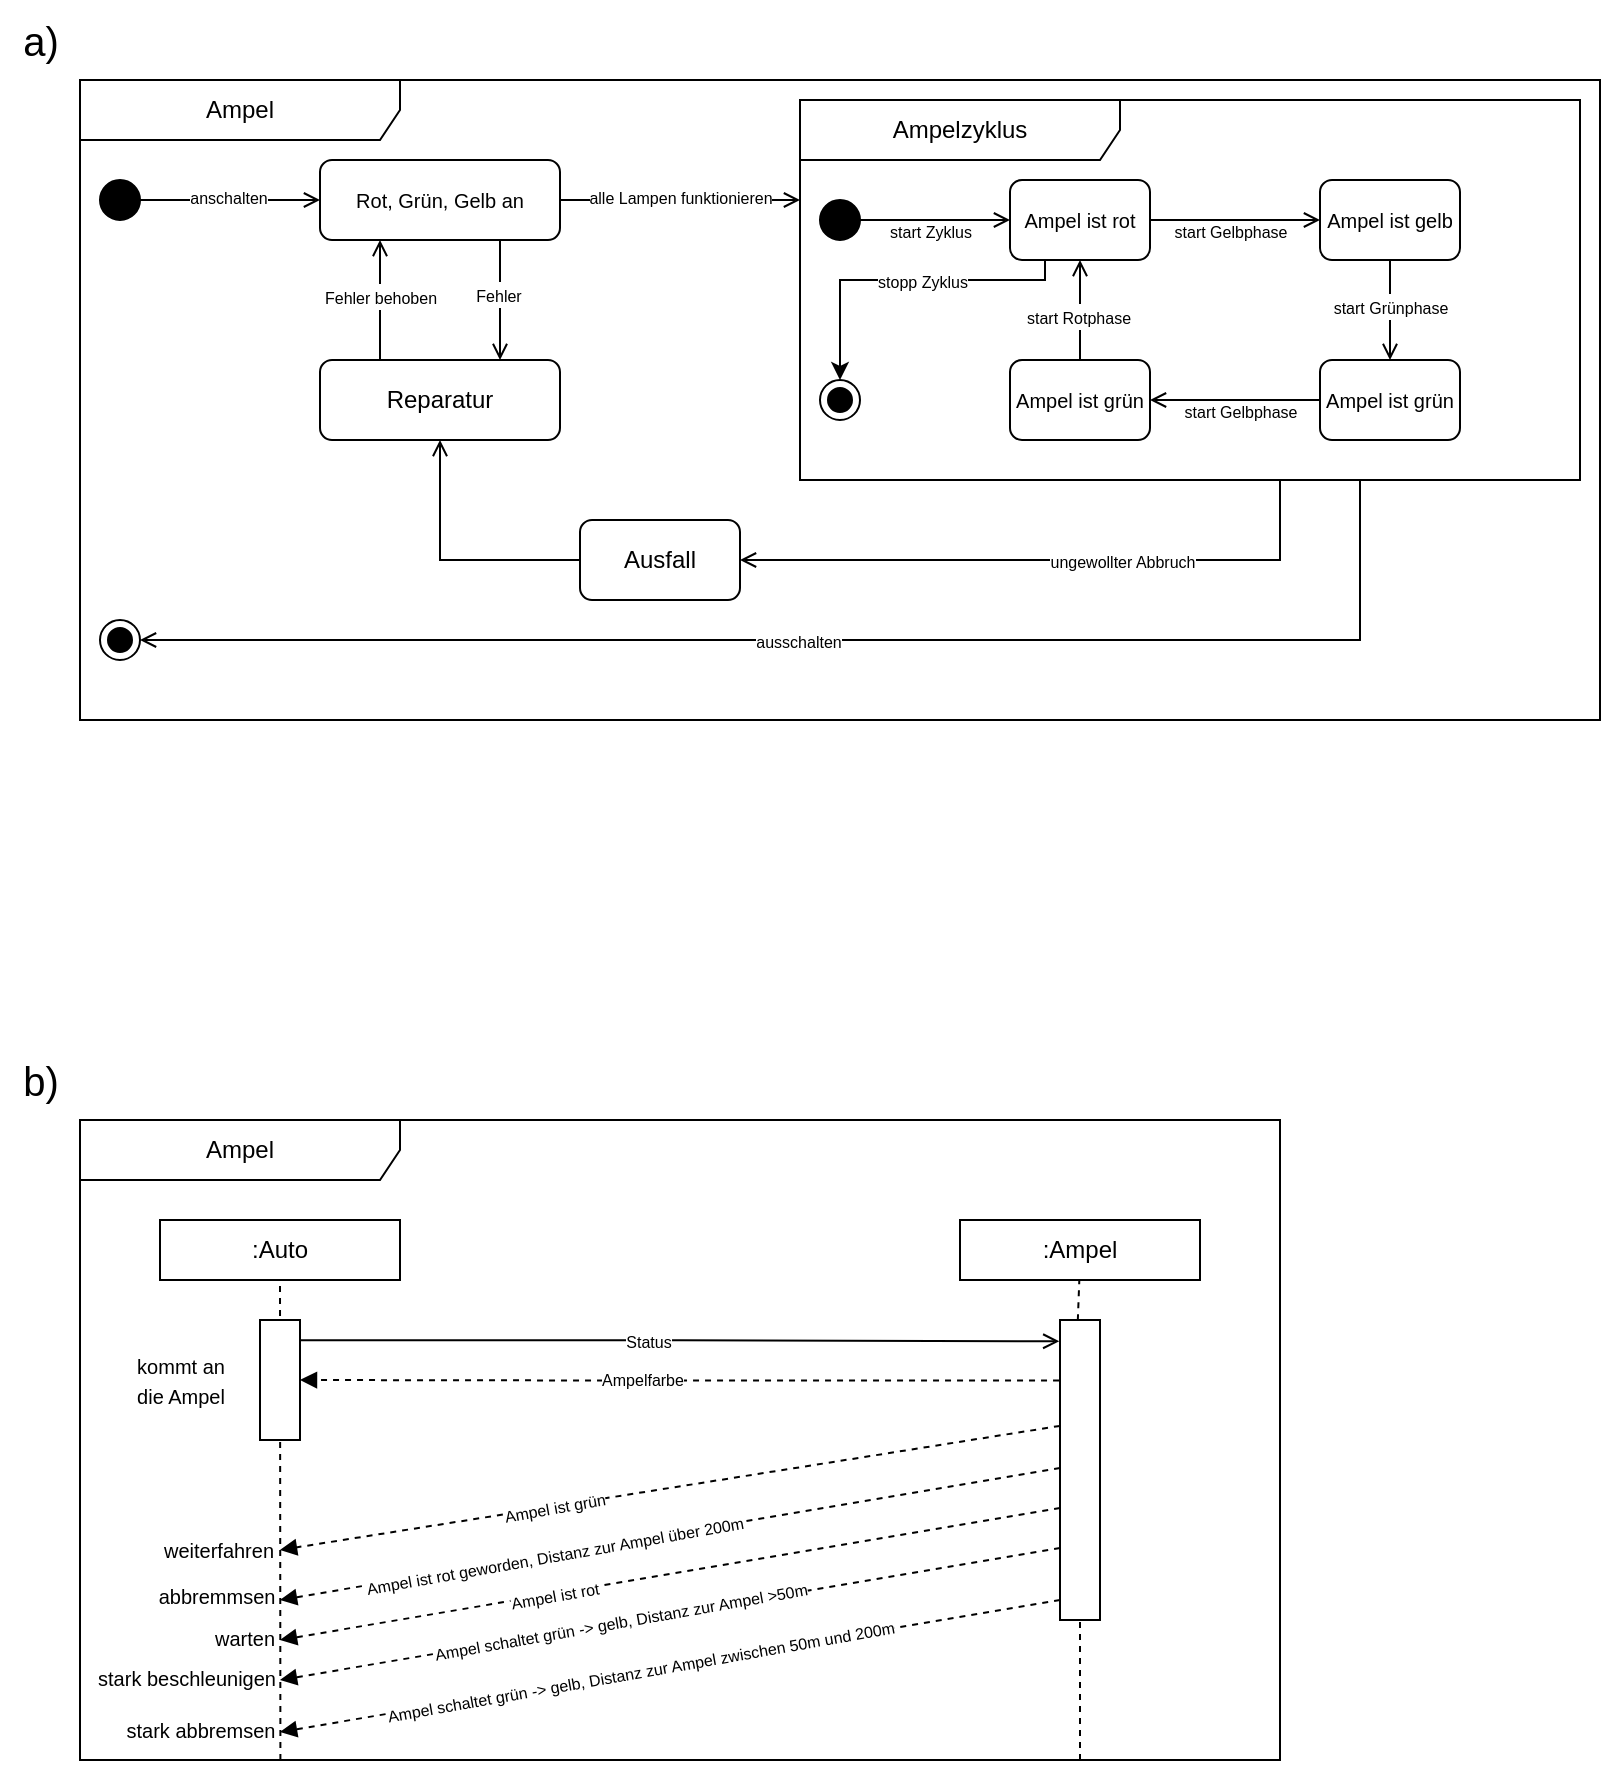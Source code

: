 <mxfile version="23.1.5" type="github">
  <diagram name="Seite-1" id="wIRSmF9mO9mYcYjR1PRm">
    <mxGraphModel dx="818" dy="443" grid="1" gridSize="10" guides="1" tooltips="1" connect="1" arrows="1" fold="1" page="1" pageScale="1" pageWidth="827" pageHeight="1169" math="0" shadow="0">
      <root>
        <mxCell id="0" />
        <mxCell id="1" parent="0" />
        <mxCell id="CwV0MnyVdzncbr3xT1BF-3" value="&lt;font style=&quot;font-size: 20px;&quot;&gt;a)&lt;/font&gt;" style="text;html=1;align=center;verticalAlign=middle;resizable=0;points=[];autosize=1;strokeColor=none;fillColor=none;" vertex="1" parent="1">
          <mxGeometry y="40" width="40" height="40" as="geometry" />
        </mxCell>
        <mxCell id="CwV0MnyVdzncbr3xT1BF-4" value="&lt;font style=&quot;font-size: 20px;&quot;&gt;b)&lt;/font&gt;" style="text;html=1;align=center;verticalAlign=middle;resizable=0;points=[];autosize=1;strokeColor=none;fillColor=none;" vertex="1" parent="1">
          <mxGeometry y="560" width="40" height="40" as="geometry" />
        </mxCell>
        <mxCell id="CwV0MnyVdzncbr3xT1BF-5" value="Ampel" style="shape=umlFrame;whiteSpace=wrap;html=1;pointerEvents=0;recursiveResize=0;container=1;collapsible=0;width=160;" vertex="1" parent="1">
          <mxGeometry x="40" y="80" width="760" height="320" as="geometry" />
        </mxCell>
        <mxCell id="CwV0MnyVdzncbr3xT1BF-8" style="edgeStyle=orthogonalEdgeStyle;rounded=0;orthogonalLoop=1;jettySize=auto;html=1;entryX=0;entryY=0.5;entryDx=0;entryDy=0;endArrow=open;endFill=0;" edge="1" parent="CwV0MnyVdzncbr3xT1BF-5" source="CwV0MnyVdzncbr3xT1BF-6" target="CwV0MnyVdzncbr3xT1BF-7">
          <mxGeometry relative="1" as="geometry" />
        </mxCell>
        <mxCell id="CwV0MnyVdzncbr3xT1BF-9" value="&lt;font style=&quot;font-size: 8px;&quot;&gt;anschalten&lt;/font&gt;" style="edgeLabel;html=1;align=center;verticalAlign=middle;resizable=0;points=[];" vertex="1" connectable="0" parent="CwV0MnyVdzncbr3xT1BF-8">
          <mxGeometry x="0.416" relative="1" as="geometry">
            <mxPoint x="-20" y="-2" as="offset" />
          </mxGeometry>
        </mxCell>
        <mxCell id="CwV0MnyVdzncbr3xT1BF-6" value="" style="ellipse;fillColor=strokeColor;html=1;" vertex="1" parent="CwV0MnyVdzncbr3xT1BF-5">
          <mxGeometry x="10" y="50" width="20" height="20" as="geometry" />
        </mxCell>
        <mxCell id="CwV0MnyVdzncbr3xT1BF-11" style="edgeStyle=orthogonalEdgeStyle;rounded=0;orthogonalLoop=1;jettySize=auto;html=1;exitX=0.75;exitY=1;exitDx=0;exitDy=0;entryX=0.75;entryY=0;entryDx=0;entryDy=0;endArrow=open;endFill=0;" edge="1" parent="CwV0MnyVdzncbr3xT1BF-5" source="CwV0MnyVdzncbr3xT1BF-7" target="CwV0MnyVdzncbr3xT1BF-10">
          <mxGeometry relative="1" as="geometry" />
        </mxCell>
        <mxCell id="CwV0MnyVdzncbr3xT1BF-12" value="&lt;font style=&quot;font-size: 8px;&quot;&gt;Fehler&lt;/font&gt;" style="edgeLabel;html=1;align=center;verticalAlign=middle;resizable=0;points=[];" vertex="1" connectable="0" parent="CwV0MnyVdzncbr3xT1BF-11">
          <mxGeometry x="-0.111" y="-1" relative="1" as="geometry">
            <mxPoint as="offset" />
          </mxGeometry>
        </mxCell>
        <mxCell id="CwV0MnyVdzncbr3xT1BF-15" style="edgeStyle=orthogonalEdgeStyle;rounded=0;orthogonalLoop=1;jettySize=auto;html=1;entryX=0;entryY=0.5;entryDx=0;entryDy=0;endArrow=open;endFill=0;" edge="1" parent="CwV0MnyVdzncbr3xT1BF-5" source="CwV0MnyVdzncbr3xT1BF-7">
          <mxGeometry relative="1" as="geometry">
            <mxPoint x="360" y="60" as="targetPoint" />
          </mxGeometry>
        </mxCell>
        <mxCell id="CwV0MnyVdzncbr3xT1BF-16" value="&lt;font style=&quot;font-size: 8px;&quot;&gt;alle Lampen funktionieren&lt;/font&gt;" style="edgeLabel;html=1;align=center;verticalAlign=middle;resizable=0;points=[];" vertex="1" connectable="0" parent="CwV0MnyVdzncbr3xT1BF-15">
          <mxGeometry x="-0.014" y="2" relative="1" as="geometry">
            <mxPoint as="offset" />
          </mxGeometry>
        </mxCell>
        <mxCell id="CwV0MnyVdzncbr3xT1BF-7" value="&lt;font style=&quot;font-size: 10px;&quot;&gt;Rot, Grün, Gelb an&lt;/font&gt;" style="rounded=1;whiteSpace=wrap;html=1;" vertex="1" parent="CwV0MnyVdzncbr3xT1BF-5">
          <mxGeometry x="120" y="40" width="120" height="40" as="geometry" />
        </mxCell>
        <mxCell id="CwV0MnyVdzncbr3xT1BF-13" style="edgeStyle=orthogonalEdgeStyle;rounded=0;orthogonalLoop=1;jettySize=auto;html=1;exitX=0.25;exitY=0;exitDx=0;exitDy=0;entryX=0.25;entryY=1;entryDx=0;entryDy=0;endArrow=open;endFill=0;" edge="1" parent="CwV0MnyVdzncbr3xT1BF-5" source="CwV0MnyVdzncbr3xT1BF-10" target="CwV0MnyVdzncbr3xT1BF-7">
          <mxGeometry relative="1" as="geometry" />
        </mxCell>
        <mxCell id="CwV0MnyVdzncbr3xT1BF-45" value="&lt;font style=&quot;font-size: 8px;&quot;&gt;Fehler behoben&lt;/font&gt;" style="edgeLabel;html=1;align=center;verticalAlign=middle;resizable=0;points=[];" vertex="1" connectable="0" parent="CwV0MnyVdzncbr3xT1BF-13">
          <mxGeometry x="0.068" relative="1" as="geometry">
            <mxPoint as="offset" />
          </mxGeometry>
        </mxCell>
        <mxCell id="CwV0MnyVdzncbr3xT1BF-10" value="Reparatur" style="rounded=1;whiteSpace=wrap;html=1;" vertex="1" parent="CwV0MnyVdzncbr3xT1BF-5">
          <mxGeometry x="120" y="140" width="120" height="40" as="geometry" />
        </mxCell>
        <mxCell id="CwV0MnyVdzncbr3xT1BF-39" style="edgeStyle=orthogonalEdgeStyle;rounded=0;orthogonalLoop=1;jettySize=auto;html=1;entryX=1;entryY=0.5;entryDx=0;entryDy=0;endArrow=open;endFill=0;" edge="1" parent="CwV0MnyVdzncbr3xT1BF-5" source="CwV0MnyVdzncbr3xT1BF-18" target="CwV0MnyVdzncbr3xT1BF-38">
          <mxGeometry relative="1" as="geometry">
            <Array as="points">
              <mxPoint x="640" y="280" />
              <mxPoint x="30" y="280" />
            </Array>
          </mxGeometry>
        </mxCell>
        <mxCell id="CwV0MnyVdzncbr3xT1BF-40" value="&lt;font style=&quot;font-size: 8px;&quot;&gt;ausschalten&lt;/font&gt;" style="edgeLabel;html=1;align=center;verticalAlign=middle;resizable=0;points=[];" vertex="1" connectable="0" parent="CwV0MnyVdzncbr3xT1BF-39">
          <mxGeometry x="0.048" relative="1" as="geometry">
            <mxPoint as="offset" />
          </mxGeometry>
        </mxCell>
        <mxCell id="CwV0MnyVdzncbr3xT1BF-42" style="edgeStyle=orthogonalEdgeStyle;rounded=0;orthogonalLoop=1;jettySize=auto;html=1;entryX=1;entryY=0.5;entryDx=0;entryDy=0;endArrow=open;endFill=0;" edge="1" parent="CwV0MnyVdzncbr3xT1BF-5" source="CwV0MnyVdzncbr3xT1BF-18" target="CwV0MnyVdzncbr3xT1BF-41">
          <mxGeometry relative="1" as="geometry">
            <Array as="points">
              <mxPoint x="600" y="240" />
            </Array>
          </mxGeometry>
        </mxCell>
        <mxCell id="CwV0MnyVdzncbr3xT1BF-43" value="&lt;font style=&quot;font-size: 8px;&quot;&gt;ungewollter Abbruch&lt;/font&gt;" style="edgeLabel;html=1;align=center;verticalAlign=middle;resizable=0;points=[];" vertex="1" connectable="0" parent="CwV0MnyVdzncbr3xT1BF-42">
          <mxGeometry x="-0.436" y="-2" relative="1" as="geometry">
            <mxPoint x="-32" y="2" as="offset" />
          </mxGeometry>
        </mxCell>
        <mxCell id="CwV0MnyVdzncbr3xT1BF-18" value="Ampelzyklus" style="shape=umlFrame;whiteSpace=wrap;html=1;pointerEvents=0;recursiveResize=0;container=1;collapsible=0;width=160;" vertex="1" parent="CwV0MnyVdzncbr3xT1BF-5">
          <mxGeometry x="360" y="10" width="390" height="190" as="geometry" />
        </mxCell>
        <mxCell id="CwV0MnyVdzncbr3xT1BF-21" style="edgeStyle=orthogonalEdgeStyle;rounded=0;orthogonalLoop=1;jettySize=auto;html=1;entryX=0;entryY=0.5;entryDx=0;entryDy=0;endArrow=open;endFill=0;" edge="1" parent="CwV0MnyVdzncbr3xT1BF-18" source="CwV0MnyVdzncbr3xT1BF-19" target="CwV0MnyVdzncbr3xT1BF-20">
          <mxGeometry relative="1" as="geometry" />
        </mxCell>
        <mxCell id="CwV0MnyVdzncbr3xT1BF-19" value="" style="ellipse;fillColor=strokeColor;html=1;" vertex="1" parent="CwV0MnyVdzncbr3xT1BF-18">
          <mxGeometry x="10" y="50" width="20" height="20" as="geometry" />
        </mxCell>
        <mxCell id="CwV0MnyVdzncbr3xT1BF-24" style="edgeStyle=orthogonalEdgeStyle;rounded=0;orthogonalLoop=1;jettySize=auto;html=1;entryX=0;entryY=0.5;entryDx=0;entryDy=0;endArrow=open;endFill=0;" edge="1" parent="CwV0MnyVdzncbr3xT1BF-18" source="CwV0MnyVdzncbr3xT1BF-20" target="CwV0MnyVdzncbr3xT1BF-23">
          <mxGeometry relative="1" as="geometry" />
        </mxCell>
        <mxCell id="CwV0MnyVdzncbr3xT1BF-20" value="&lt;font style=&quot;font-size: 10px;&quot;&gt;Ampel ist rot&lt;/font&gt;" style="rounded=1;whiteSpace=wrap;html=1;" vertex="1" parent="CwV0MnyVdzncbr3xT1BF-18">
          <mxGeometry x="105" y="40" width="70" height="40" as="geometry" />
        </mxCell>
        <mxCell id="CwV0MnyVdzncbr3xT1BF-27" style="edgeStyle=orthogonalEdgeStyle;rounded=0;orthogonalLoop=1;jettySize=auto;html=1;entryX=0.5;entryY=0;entryDx=0;entryDy=0;endArrow=open;endFill=0;" edge="1" parent="CwV0MnyVdzncbr3xT1BF-18" source="CwV0MnyVdzncbr3xT1BF-23" target="CwV0MnyVdzncbr3xT1BF-26">
          <mxGeometry relative="1" as="geometry" />
        </mxCell>
        <mxCell id="CwV0MnyVdzncbr3xT1BF-32" value="&lt;font style=&quot;font-size: 8px;&quot;&gt;start Grünphase&lt;/font&gt;" style="edgeLabel;html=1;align=center;verticalAlign=middle;resizable=0;points=[];" vertex="1" connectable="0" parent="CwV0MnyVdzncbr3xT1BF-27">
          <mxGeometry x="-0.1" relative="1" as="geometry">
            <mxPoint as="offset" />
          </mxGeometry>
        </mxCell>
        <mxCell id="CwV0MnyVdzncbr3xT1BF-23" value="&lt;font style=&quot;font-size: 10px;&quot;&gt;Ampel ist gelb&lt;/font&gt;" style="rounded=1;whiteSpace=wrap;html=1;" vertex="1" parent="CwV0MnyVdzncbr3xT1BF-18">
          <mxGeometry x="260" y="40" width="70" height="40" as="geometry" />
        </mxCell>
        <mxCell id="CwV0MnyVdzncbr3xT1BF-25" value="&lt;font style=&quot;font-size: 8px;&quot;&gt;start Gelbphase&lt;/font&gt;" style="text;html=1;align=center;verticalAlign=middle;resizable=0;points=[];autosize=1;strokeColor=none;fillColor=none;" vertex="1" parent="CwV0MnyVdzncbr3xT1BF-18">
          <mxGeometry x="175" y="50" width="80" height="30" as="geometry" />
        </mxCell>
        <mxCell id="CwV0MnyVdzncbr3xT1BF-22" value="&lt;font style=&quot;font-size: 8px;&quot;&gt;start Zyklus&lt;/font&gt;" style="text;html=1;align=center;verticalAlign=middle;resizable=0;points=[];autosize=1;strokeColor=none;fillColor=none;" vertex="1" parent="CwV0MnyVdzncbr3xT1BF-18">
          <mxGeometry x="35" y="50" width="60" height="30" as="geometry" />
        </mxCell>
        <mxCell id="CwV0MnyVdzncbr3xT1BF-30" style="edgeStyle=orthogonalEdgeStyle;rounded=0;orthogonalLoop=1;jettySize=auto;html=1;entryX=1;entryY=0.5;entryDx=0;entryDy=0;endArrow=open;endFill=0;" edge="1" parent="CwV0MnyVdzncbr3xT1BF-18" source="CwV0MnyVdzncbr3xT1BF-26" target="CwV0MnyVdzncbr3xT1BF-29">
          <mxGeometry relative="1" as="geometry" />
        </mxCell>
        <mxCell id="CwV0MnyVdzncbr3xT1BF-26" value="&lt;font style=&quot;font-size: 10px;&quot;&gt;Ampel ist grün&lt;/font&gt;" style="rounded=1;whiteSpace=wrap;html=1;" vertex="1" parent="CwV0MnyVdzncbr3xT1BF-18">
          <mxGeometry x="260" y="130" width="70" height="40" as="geometry" />
        </mxCell>
        <mxCell id="CwV0MnyVdzncbr3xT1BF-31" style="edgeStyle=orthogonalEdgeStyle;rounded=0;orthogonalLoop=1;jettySize=auto;html=1;entryX=0.5;entryY=1;entryDx=0;entryDy=0;endArrow=open;endFill=0;" edge="1" parent="CwV0MnyVdzncbr3xT1BF-18" source="CwV0MnyVdzncbr3xT1BF-29" target="CwV0MnyVdzncbr3xT1BF-20">
          <mxGeometry relative="1" as="geometry" />
        </mxCell>
        <mxCell id="CwV0MnyVdzncbr3xT1BF-34" value="&lt;font style=&quot;font-size: 8px;&quot;&gt;start Rotphase&lt;/font&gt;" style="edgeLabel;html=1;align=center;verticalAlign=middle;resizable=0;points=[];" vertex="1" connectable="0" parent="CwV0MnyVdzncbr3xT1BF-31">
          <mxGeometry x="-0.1" y="1" relative="1" as="geometry">
            <mxPoint as="offset" />
          </mxGeometry>
        </mxCell>
        <mxCell id="CwV0MnyVdzncbr3xT1BF-36" style="edgeStyle=orthogonalEdgeStyle;rounded=0;orthogonalLoop=1;jettySize=auto;html=1;entryX=0.5;entryY=0;entryDx=0;entryDy=0;exitX=0.25;exitY=1;exitDx=0;exitDy=0;" edge="1" parent="CwV0MnyVdzncbr3xT1BF-18" source="CwV0MnyVdzncbr3xT1BF-20" target="CwV0MnyVdzncbr3xT1BF-35">
          <mxGeometry relative="1" as="geometry">
            <Array as="points">
              <mxPoint x="123" y="90" />
              <mxPoint x="20" y="90" />
            </Array>
          </mxGeometry>
        </mxCell>
        <mxCell id="CwV0MnyVdzncbr3xT1BF-37" value="&lt;font style=&quot;font-size: 8px;&quot;&gt;stopp Zyklus&lt;/font&gt;" style="edgeLabel;html=1;align=center;verticalAlign=middle;resizable=0;points=[];" vertex="1" connectable="0" parent="CwV0MnyVdzncbr3xT1BF-36">
          <mxGeometry x="-0.121" relative="1" as="geometry">
            <mxPoint as="offset" />
          </mxGeometry>
        </mxCell>
        <mxCell id="CwV0MnyVdzncbr3xT1BF-29" value="&lt;font style=&quot;font-size: 10px;&quot;&gt;Ampel ist grün&lt;/font&gt;" style="rounded=1;whiteSpace=wrap;html=1;" vertex="1" parent="CwV0MnyVdzncbr3xT1BF-18">
          <mxGeometry x="105" y="130" width="70" height="40" as="geometry" />
        </mxCell>
        <mxCell id="CwV0MnyVdzncbr3xT1BF-33" value="&lt;span style=&quot;font-size: 8px;&quot;&gt;start Gelbphase&lt;/span&gt;" style="text;html=1;align=center;verticalAlign=middle;resizable=0;points=[];autosize=1;strokeColor=none;fillColor=none;" vertex="1" parent="CwV0MnyVdzncbr3xT1BF-18">
          <mxGeometry x="180" y="140" width="80" height="30" as="geometry" />
        </mxCell>
        <mxCell id="CwV0MnyVdzncbr3xT1BF-35" value="" style="ellipse;html=1;shape=endState;fillColor=strokeColor;" vertex="1" parent="CwV0MnyVdzncbr3xT1BF-18">
          <mxGeometry x="10" y="140" width="20" height="20" as="geometry" />
        </mxCell>
        <mxCell id="CwV0MnyVdzncbr3xT1BF-38" value="" style="ellipse;html=1;shape=endState;fillColor=strokeColor;" vertex="1" parent="CwV0MnyVdzncbr3xT1BF-5">
          <mxGeometry x="10" y="270" width="20" height="20" as="geometry" />
        </mxCell>
        <mxCell id="CwV0MnyVdzncbr3xT1BF-44" style="edgeStyle=orthogonalEdgeStyle;rounded=0;orthogonalLoop=1;jettySize=auto;html=1;entryX=0.5;entryY=1;entryDx=0;entryDy=0;endArrow=open;endFill=0;" edge="1" parent="CwV0MnyVdzncbr3xT1BF-5" source="CwV0MnyVdzncbr3xT1BF-41" target="CwV0MnyVdzncbr3xT1BF-10">
          <mxGeometry relative="1" as="geometry" />
        </mxCell>
        <mxCell id="CwV0MnyVdzncbr3xT1BF-41" value="Ausfall" style="rounded=1;whiteSpace=wrap;html=1;" vertex="1" parent="CwV0MnyVdzncbr3xT1BF-5">
          <mxGeometry x="250" y="220" width="80" height="40" as="geometry" />
        </mxCell>
        <mxCell id="CwV0MnyVdzncbr3xT1BF-46" value="Ampel" style="shape=umlFrame;whiteSpace=wrap;html=1;pointerEvents=0;recursiveResize=0;container=1;collapsible=0;width=160;" vertex="1" parent="1">
          <mxGeometry x="40" y="600" width="600" height="320" as="geometry" />
        </mxCell>
        <mxCell id="CwV0MnyVdzncbr3xT1BF-47" value=":Auto" style="rounded=0;whiteSpace=wrap;html=1;" vertex="1" parent="CwV0MnyVdzncbr3xT1BF-46">
          <mxGeometry x="40" y="50" width="120" height="30" as="geometry" />
        </mxCell>
        <mxCell id="CwV0MnyVdzncbr3xT1BF-48" value=":Ampel" style="rounded=0;whiteSpace=wrap;html=1;" vertex="1" parent="CwV0MnyVdzncbr3xT1BF-46">
          <mxGeometry x="440" y="50" width="120" height="30" as="geometry" />
        </mxCell>
        <mxCell id="CwV0MnyVdzncbr3xT1BF-49" value="" style="endArrow=none;dashed=1;html=1;rounded=0;entryX=0.5;entryY=1;entryDx=0;entryDy=0;exitX=0.167;exitY=1;exitDx=0;exitDy=0;exitPerimeter=0;" edge="1" parent="CwV0MnyVdzncbr3xT1BF-46" source="CwV0MnyVdzncbr3xT1BF-46" target="CwV0MnyVdzncbr3xT1BF-47">
          <mxGeometry width="50" height="50" relative="1" as="geometry">
            <mxPoint x="230" y="130" as="sourcePoint" />
            <mxPoint x="280" y="80" as="targetPoint" />
          </mxGeometry>
        </mxCell>
        <mxCell id="CwV0MnyVdzncbr3xT1BF-50" value="" style="endArrow=none;dashed=1;html=1;rounded=0;entryX=0.5;entryY=1;entryDx=0;entryDy=0;exitX=0.167;exitY=1;exitDx=0;exitDy=0;exitPerimeter=0;" edge="1" parent="CwV0MnyVdzncbr3xT1BF-46" source="CwV0MnyVdzncbr3xT1BF-58">
          <mxGeometry width="50" height="50" relative="1" as="geometry">
            <mxPoint x="499.66" y="560" as="sourcePoint" />
            <mxPoint x="499.66" y="80" as="targetPoint" />
          </mxGeometry>
        </mxCell>
        <mxCell id="CwV0MnyVdzncbr3xT1BF-60" style="edgeStyle=orthogonalEdgeStyle;rounded=0;orthogonalLoop=1;jettySize=auto;html=1;exitX=1.006;exitY=0.168;exitDx=0;exitDy=0;entryX=-0.018;entryY=0.071;entryDx=0;entryDy=0;endArrow=open;endFill=0;entryPerimeter=0;exitPerimeter=0;" edge="1" parent="CwV0MnyVdzncbr3xT1BF-46" source="CwV0MnyVdzncbr3xT1BF-51" target="CwV0MnyVdzncbr3xT1BF-58">
          <mxGeometry relative="1" as="geometry" />
        </mxCell>
        <mxCell id="CwV0MnyVdzncbr3xT1BF-63" value="&lt;font style=&quot;font-size: 8px;&quot;&gt;Status&lt;/font&gt;" style="edgeLabel;html=1;align=center;verticalAlign=middle;resizable=0;points=[];" vertex="1" connectable="0" parent="CwV0MnyVdzncbr3xT1BF-60">
          <mxGeometry x="-0.087" relative="1" as="geometry">
            <mxPoint as="offset" />
          </mxGeometry>
        </mxCell>
        <mxCell id="CwV0MnyVdzncbr3xT1BF-51" value="" style="rounded=0;whiteSpace=wrap;html=1;" vertex="1" parent="CwV0MnyVdzncbr3xT1BF-46">
          <mxGeometry x="90" y="100" width="20" height="60" as="geometry" />
        </mxCell>
        <mxCell id="CwV0MnyVdzncbr3xT1BF-59" value="" style="endArrow=none;dashed=1;html=1;rounded=0;entryX=0.5;entryY=1;entryDx=0;entryDy=0;" edge="1" parent="CwV0MnyVdzncbr3xT1BF-46" target="CwV0MnyVdzncbr3xT1BF-58">
          <mxGeometry width="50" height="50" relative="1" as="geometry">
            <mxPoint x="500" y="320" as="sourcePoint" />
            <mxPoint x="539.66" y="680" as="targetPoint" />
          </mxGeometry>
        </mxCell>
        <mxCell id="CwV0MnyVdzncbr3xT1BF-62" style="edgeStyle=orthogonalEdgeStyle;rounded=0;orthogonalLoop=1;jettySize=auto;html=1;exitX=-0.024;exitY=0.202;exitDx=0;exitDy=0;entryX=1;entryY=0.5;entryDx=0;entryDy=0;endArrow=block;endFill=1;dashed=1;exitPerimeter=0;" edge="1" parent="CwV0MnyVdzncbr3xT1BF-46" source="CwV0MnyVdzncbr3xT1BF-58" target="CwV0MnyVdzncbr3xT1BF-51">
          <mxGeometry relative="1" as="geometry" />
        </mxCell>
        <mxCell id="CwV0MnyVdzncbr3xT1BF-65" value="&lt;font style=&quot;font-size: 8px;&quot;&gt;Ampelfarbe&lt;/font&gt;" style="edgeLabel;html=1;align=center;verticalAlign=middle;resizable=0;points=[];" vertex="1" connectable="0" parent="CwV0MnyVdzncbr3xT1BF-62">
          <mxGeometry x="0.102" y="-1" relative="1" as="geometry">
            <mxPoint as="offset" />
          </mxGeometry>
        </mxCell>
        <mxCell id="CwV0MnyVdzncbr3xT1BF-66" style="rounded=0;orthogonalLoop=1;jettySize=auto;html=1;exitX=-0.004;exitY=0.353;exitDx=0;exitDy=0;endArrow=block;endFill=1;exitPerimeter=0;dashed=1;" edge="1" parent="CwV0MnyVdzncbr3xT1BF-46" source="CwV0MnyVdzncbr3xT1BF-58">
          <mxGeometry relative="1" as="geometry">
            <mxPoint x="100" y="215" as="targetPoint" />
            <mxPoint x="490" y="160" as="sourcePoint" />
          </mxGeometry>
        </mxCell>
        <mxCell id="CwV0MnyVdzncbr3xT1BF-67" value="&lt;font style=&quot;font-size: 8px;&quot;&gt;Ampel ist grün&lt;/font&gt;" style="edgeLabel;html=1;align=center;verticalAlign=middle;resizable=0;points=[];rotation=350;" vertex="1" connectable="0" parent="CwV0MnyVdzncbr3xT1BF-66">
          <mxGeometry x="0.298" relative="1" as="geometry">
            <mxPoint as="offset" />
          </mxGeometry>
        </mxCell>
        <mxCell id="CwV0MnyVdzncbr3xT1BF-58" value="" style="rounded=0;whiteSpace=wrap;html=1;" vertex="1" parent="CwV0MnyVdzncbr3xT1BF-46">
          <mxGeometry x="490" y="100" width="20" height="150" as="geometry" />
        </mxCell>
        <mxCell id="CwV0MnyVdzncbr3xT1BF-70" value="&lt;font style=&quot;font-size: 10px;&quot;&gt;abbremmsen&lt;/font&gt;" style="text;html=1;align=center;verticalAlign=middle;resizable=0;points=[];autosize=1;strokeColor=none;fillColor=none;" vertex="1" parent="CwV0MnyVdzncbr3xT1BF-46">
          <mxGeometry x="28" y="223" width="80" height="30" as="geometry" />
        </mxCell>
        <mxCell id="CwV0MnyVdzncbr3xT1BF-69" value="&lt;font style=&quot;font-size: 10px;&quot;&gt;weiterfahren&lt;/font&gt;" style="text;html=1;align=center;verticalAlign=middle;resizable=0;points=[];autosize=1;strokeColor=none;fillColor=none;" vertex="1" parent="CwV0MnyVdzncbr3xT1BF-46">
          <mxGeometry x="29" y="200" width="80" height="30" as="geometry" />
        </mxCell>
        <mxCell id="CwV0MnyVdzncbr3xT1BF-71" value="&lt;font style=&quot;font-size: 10px;&quot;&gt;warten&lt;/font&gt;" style="text;html=1;align=center;verticalAlign=middle;resizable=0;points=[];autosize=1;strokeColor=none;fillColor=none;" vertex="1" parent="CwV0MnyVdzncbr3xT1BF-46">
          <mxGeometry x="57" y="244" width="50" height="30" as="geometry" />
        </mxCell>
        <mxCell id="CwV0MnyVdzncbr3xT1BF-72" value="&lt;font style=&quot;font-size: 10px;&quot;&gt;stark beschleunigen&lt;/font&gt;" style="text;html=1;align=center;verticalAlign=middle;resizable=0;points=[];autosize=1;strokeColor=none;fillColor=none;" vertex="1" parent="CwV0MnyVdzncbr3xT1BF-46">
          <mxGeometry x="-2" y="264" width="110" height="30" as="geometry" />
        </mxCell>
        <mxCell id="CwV0MnyVdzncbr3xT1BF-73" value="&lt;font style=&quot;font-size: 10px;&quot;&gt;stark abbremsen&lt;/font&gt;" style="text;html=1;align=center;verticalAlign=middle;resizable=0;points=[];autosize=1;strokeColor=none;fillColor=none;" vertex="1" parent="CwV0MnyVdzncbr3xT1BF-46">
          <mxGeometry x="10" y="290" width="100" height="30" as="geometry" />
        </mxCell>
        <mxCell id="CwV0MnyVdzncbr3xT1BF-74" style="rounded=0;orthogonalLoop=1;jettySize=auto;html=1;exitX=-0.004;exitY=0.353;exitDx=0;exitDy=0;endArrow=block;endFill=1;exitPerimeter=0;dashed=1;" edge="1" parent="CwV0MnyVdzncbr3xT1BF-46">
          <mxGeometry relative="1" as="geometry">
            <mxPoint x="100" y="240" as="targetPoint" />
            <mxPoint x="490" y="174" as="sourcePoint" />
          </mxGeometry>
        </mxCell>
        <mxCell id="CwV0MnyVdzncbr3xT1BF-75" value="&lt;font style=&quot;font-size: 8px;&quot;&gt;Ampel ist rot geworden, Distanz zur Ampel über 200m&lt;/font&gt;" style="edgeLabel;html=1;align=center;verticalAlign=middle;resizable=0;points=[];rotation=350;" vertex="1" connectable="0" parent="CwV0MnyVdzncbr3xT1BF-74">
          <mxGeometry x="0.298" relative="1" as="geometry">
            <mxPoint as="offset" />
          </mxGeometry>
        </mxCell>
        <mxCell id="CwV0MnyVdzncbr3xT1BF-76" style="rounded=0;orthogonalLoop=1;jettySize=auto;html=1;exitX=-0.004;exitY=0.353;exitDx=0;exitDy=0;endArrow=block;endFill=1;exitPerimeter=0;dashed=1;" edge="1" parent="CwV0MnyVdzncbr3xT1BF-46">
          <mxGeometry relative="1" as="geometry">
            <mxPoint x="100" y="260" as="targetPoint" />
            <mxPoint x="490" y="194" as="sourcePoint" />
          </mxGeometry>
        </mxCell>
        <mxCell id="CwV0MnyVdzncbr3xT1BF-77" value="&lt;font style=&quot;font-size: 8px;&quot;&gt;Ampel ist rot&lt;/font&gt;" style="edgeLabel;html=1;align=center;verticalAlign=middle;resizable=0;points=[];rotation=350;" vertex="1" connectable="0" parent="CwV0MnyVdzncbr3xT1BF-76">
          <mxGeometry x="0.298" relative="1" as="geometry">
            <mxPoint as="offset" />
          </mxGeometry>
        </mxCell>
        <mxCell id="CwV0MnyVdzncbr3xT1BF-78" style="rounded=0;orthogonalLoop=1;jettySize=auto;html=1;exitX=-0.004;exitY=0.353;exitDx=0;exitDy=0;endArrow=block;endFill=1;exitPerimeter=0;dashed=1;" edge="1" parent="CwV0MnyVdzncbr3xT1BF-46">
          <mxGeometry relative="1" as="geometry">
            <mxPoint x="100" y="280" as="targetPoint" />
            <mxPoint x="490" y="214" as="sourcePoint" />
          </mxGeometry>
        </mxCell>
        <mxCell id="CwV0MnyVdzncbr3xT1BF-79" value="&lt;font style=&quot;font-size: 8px;&quot;&gt;Ampel schaltet grün -&amp;gt; gelb, Distanz zur Ampel &amp;gt;50m&lt;/font&gt;" style="edgeLabel;html=1;align=center;verticalAlign=middle;resizable=0;points=[];rotation=350;" vertex="1" connectable="0" parent="CwV0MnyVdzncbr3xT1BF-78">
          <mxGeometry x="0.298" relative="1" as="geometry">
            <mxPoint x="33" y="-7" as="offset" />
          </mxGeometry>
        </mxCell>
        <mxCell id="CwV0MnyVdzncbr3xT1BF-80" style="rounded=0;orthogonalLoop=1;jettySize=auto;html=1;exitX=-0.004;exitY=0.353;exitDx=0;exitDy=0;endArrow=block;endFill=1;exitPerimeter=0;dashed=1;" edge="1" parent="CwV0MnyVdzncbr3xT1BF-46">
          <mxGeometry relative="1" as="geometry">
            <mxPoint x="100" y="306" as="targetPoint" />
            <mxPoint x="490" y="240" as="sourcePoint" />
          </mxGeometry>
        </mxCell>
        <mxCell id="CwV0MnyVdzncbr3xT1BF-81" value="&lt;font style=&quot;font-size: 8px;&quot;&gt;Ampel schaltet grün -&amp;gt; gelb, Distanz zur Ampel zwischen 50m und 200m&lt;/font&gt;" style="edgeLabel;html=1;align=center;verticalAlign=middle;resizable=0;points=[];rotation=350;" vertex="1" connectable="0" parent="CwV0MnyVdzncbr3xT1BF-80">
          <mxGeometry x="0.298" relative="1" as="geometry">
            <mxPoint x="43" y="-8" as="offset" />
          </mxGeometry>
        </mxCell>
        <mxCell id="CwV0MnyVdzncbr3xT1BF-82" value="&lt;font style=&quot;font-size: 10px;&quot;&gt;kommt an &lt;br&gt;die Ampel&lt;/font&gt;" style="text;html=1;align=center;verticalAlign=middle;resizable=0;points=[];autosize=1;strokeColor=none;fillColor=none;" vertex="1" parent="CwV0MnyVdzncbr3xT1BF-46">
          <mxGeometry x="15" y="110" width="70" height="40" as="geometry" />
        </mxCell>
      </root>
    </mxGraphModel>
  </diagram>
</mxfile>
